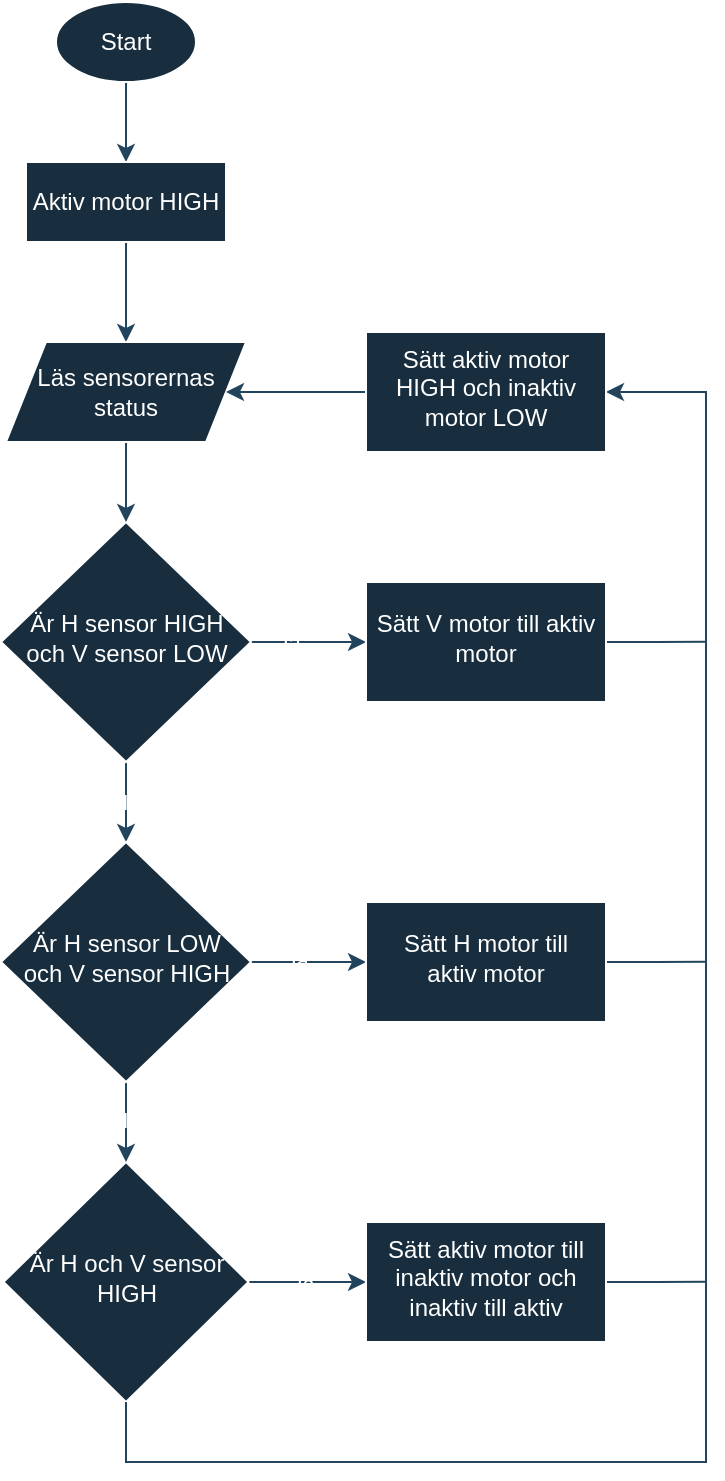 <mxfile version="24.2.0" type="github">
  <diagram id="C5RBs43oDa-KdzZeNtuy" name="Page-1">
    <mxGraphModel dx="1366" dy="766" grid="1" gridSize="10" guides="1" tooltips="1" connect="1" arrows="1" fold="1" page="1" pageScale="1" pageWidth="827" pageHeight="1169" math="0" shadow="0">
      <root>
        <mxCell id="WIyWlLk6GJQsqaUBKTNV-0" />
        <mxCell id="WIyWlLk6GJQsqaUBKTNV-1" parent="WIyWlLk6GJQsqaUBKTNV-0" />
        <mxCell id="O5mPSuRe16jmmdqVMXvW-7" style="edgeStyle=orthogonalEdgeStyle;rounded=0;orthogonalLoop=1;jettySize=auto;html=1;exitX=0.5;exitY=1;exitDx=0;exitDy=0;entryX=0.5;entryY=0;entryDx=0;entryDy=0;labelBackgroundColor=none;strokeColor=#23445D;fontColor=default;" edge="1" parent="WIyWlLk6GJQsqaUBKTNV-1" source="WIyWlLk6GJQsqaUBKTNV-6" target="O5mPSuRe16jmmdqVMXvW-6">
          <mxGeometry relative="1" as="geometry" />
        </mxCell>
        <mxCell id="O5mPSuRe16jmmdqVMXvW-8" value="Nej" style="edgeLabel;html=1;align=center;verticalAlign=middle;resizable=0;points=[];labelBackgroundColor=none;fontColor=#FFFFFF;" vertex="1" connectable="0" parent="O5mPSuRe16jmmdqVMXvW-7">
          <mxGeometry x="-0.03" y="1" relative="1" as="geometry">
            <mxPoint as="offset" />
          </mxGeometry>
        </mxCell>
        <mxCell id="O5mPSuRe16jmmdqVMXvW-11" value="" style="edgeStyle=orthogonalEdgeStyle;rounded=0;orthogonalLoop=1;jettySize=auto;html=1;labelBackgroundColor=none;strokeColor=#23445D;fontColor=default;" edge="1" parent="WIyWlLk6GJQsqaUBKTNV-1" source="WIyWlLk6GJQsqaUBKTNV-6" target="O5mPSuRe16jmmdqVMXvW-10">
          <mxGeometry relative="1" as="geometry" />
        </mxCell>
        <mxCell id="O5mPSuRe16jmmdqVMXvW-15" value="Ja" style="edgeLabel;html=1;align=center;verticalAlign=middle;resizable=0;points=[];labelBackgroundColor=none;fontColor=#FFFFFF;" vertex="1" connectable="0" parent="O5mPSuRe16jmmdqVMXvW-11">
          <mxGeometry x="-0.37" relative="1" as="geometry">
            <mxPoint as="offset" />
          </mxGeometry>
        </mxCell>
        <mxCell id="WIyWlLk6GJQsqaUBKTNV-6" value="Är H sensor HIGH&lt;div&gt;och V sensor LOW&lt;/div&gt;" style="rhombus;whiteSpace=wrap;html=1;shadow=0;fontFamily=Helvetica;fontSize=12;align=center;strokeWidth=1;spacing=6;spacingTop=-4;labelBackgroundColor=none;fillColor=#182E3E;strokeColor=#FFFFFF;fontColor=#FFFFFF;" parent="WIyWlLk6GJQsqaUBKTNV-1" vertex="1">
          <mxGeometry x="327.5" y="340" width="125" height="120" as="geometry" />
        </mxCell>
        <mxCell id="O5mPSuRe16jmmdqVMXvW-24" style="edgeStyle=orthogonalEdgeStyle;rounded=0;orthogonalLoop=1;jettySize=auto;html=1;exitX=1;exitY=0.5;exitDx=0;exitDy=0;entryX=0;entryY=0.5;entryDx=0;entryDy=0;labelBackgroundColor=none;strokeColor=#23445D;fontColor=default;" edge="1" parent="WIyWlLk6GJQsqaUBKTNV-1" source="WIyWlLk6GJQsqaUBKTNV-10" target="O5mPSuRe16jmmdqVMXvW-23">
          <mxGeometry relative="1" as="geometry" />
        </mxCell>
        <mxCell id="O5mPSuRe16jmmdqVMXvW-29" value="Ja" style="edgeLabel;html=1;align=center;verticalAlign=middle;resizable=0;points=[];labelBackgroundColor=none;fontColor=#FFFFFF;" vertex="1" connectable="0" parent="O5mPSuRe16jmmdqVMXvW-24">
          <mxGeometry x="-0.112" y="-1" relative="1" as="geometry">
            <mxPoint as="offset" />
          </mxGeometry>
        </mxCell>
        <mxCell id="WIyWlLk6GJQsqaUBKTNV-10" value="Är H och V sensor HIGH" style="rhombus;whiteSpace=wrap;html=1;shadow=0;fontFamily=Helvetica;fontSize=12;align=center;strokeWidth=1;spacing=6;spacingTop=-4;labelBackgroundColor=none;fillColor=#182E3E;strokeColor=#FFFFFF;fontColor=#FFFFFF;" parent="WIyWlLk6GJQsqaUBKTNV-1" vertex="1">
          <mxGeometry x="328.75" y="660" width="122.5" height="120" as="geometry" />
        </mxCell>
        <mxCell id="O5mPSuRe16jmmdqVMXvW-4" style="edgeStyle=orthogonalEdgeStyle;rounded=0;orthogonalLoop=1;jettySize=auto;html=1;exitX=0.5;exitY=1;exitDx=0;exitDy=0;entryX=0.5;entryY=0;entryDx=0;entryDy=0;labelBackgroundColor=none;strokeColor=#23445D;fontColor=default;" edge="1" parent="WIyWlLk6GJQsqaUBKTNV-1" source="O5mPSuRe16jmmdqVMXvW-0" target="O5mPSuRe16jmmdqVMXvW-3">
          <mxGeometry relative="1" as="geometry" />
        </mxCell>
        <mxCell id="O5mPSuRe16jmmdqVMXvW-0" value="Start" style="ellipse;whiteSpace=wrap;html=1;labelBackgroundColor=none;fillColor=#182E3E;strokeColor=#FFFFFF;fontColor=#FFFFFF;" vertex="1" parent="WIyWlLk6GJQsqaUBKTNV-1">
          <mxGeometry x="355" y="80" width="70" height="40" as="geometry" />
        </mxCell>
        <mxCell id="O5mPSuRe16jmmdqVMXvW-13" style="edgeStyle=orthogonalEdgeStyle;rounded=0;orthogonalLoop=1;jettySize=auto;html=1;exitX=0.5;exitY=1;exitDx=0;exitDy=0;entryX=0.5;entryY=0;entryDx=0;entryDy=0;labelBackgroundColor=none;strokeColor=#23445D;fontColor=default;" edge="1" parent="WIyWlLk6GJQsqaUBKTNV-1" source="O5mPSuRe16jmmdqVMXvW-3" target="O5mPSuRe16jmmdqVMXvW-12">
          <mxGeometry relative="1" as="geometry" />
        </mxCell>
        <mxCell id="O5mPSuRe16jmmdqVMXvW-3" value="Aktiv motor HIGH" style="whiteSpace=wrap;html=1;labelBackgroundColor=none;fillColor=#182E3E;strokeColor=#FFFFFF;fontColor=#FFFFFF;" vertex="1" parent="WIyWlLk6GJQsqaUBKTNV-1">
          <mxGeometry x="340" y="160" width="100" height="40" as="geometry" />
        </mxCell>
        <mxCell id="O5mPSuRe16jmmdqVMXvW-19" style="edgeStyle=orthogonalEdgeStyle;rounded=0;orthogonalLoop=1;jettySize=auto;html=1;exitX=1;exitY=0.5;exitDx=0;exitDy=0;entryX=0;entryY=0.5;entryDx=0;entryDy=0;labelBackgroundColor=none;strokeColor=#23445D;fontColor=default;" edge="1" parent="WIyWlLk6GJQsqaUBKTNV-1" source="O5mPSuRe16jmmdqVMXvW-6" target="O5mPSuRe16jmmdqVMXvW-18">
          <mxGeometry relative="1" as="geometry" />
        </mxCell>
        <mxCell id="O5mPSuRe16jmmdqVMXvW-28" value="Ja" style="edgeLabel;html=1;align=center;verticalAlign=middle;resizable=0;points=[];labelBackgroundColor=none;fontColor=#FFFFFF;" vertex="1" connectable="0" parent="O5mPSuRe16jmmdqVMXvW-19">
          <mxGeometry x="-0.229" y="1" relative="1" as="geometry">
            <mxPoint as="offset" />
          </mxGeometry>
        </mxCell>
        <mxCell id="O5mPSuRe16jmmdqVMXvW-21" style="edgeStyle=orthogonalEdgeStyle;rounded=0;orthogonalLoop=1;jettySize=auto;html=1;exitX=0.5;exitY=1;exitDx=0;exitDy=0;entryX=0.5;entryY=0;entryDx=0;entryDy=0;labelBackgroundColor=none;strokeColor=#23445D;fontColor=default;" edge="1" parent="WIyWlLk6GJQsqaUBKTNV-1" source="O5mPSuRe16jmmdqVMXvW-6" target="WIyWlLk6GJQsqaUBKTNV-10">
          <mxGeometry relative="1" as="geometry" />
        </mxCell>
        <mxCell id="O5mPSuRe16jmmdqVMXvW-22" value="Nej" style="edgeLabel;html=1;align=center;verticalAlign=middle;resizable=0;points=[];labelBackgroundColor=none;fontColor=#FFFFFF;" vertex="1" connectable="0" parent="O5mPSuRe16jmmdqVMXvW-21">
          <mxGeometry x="-0.07" y="1" relative="1" as="geometry">
            <mxPoint as="offset" />
          </mxGeometry>
        </mxCell>
        <mxCell id="O5mPSuRe16jmmdqVMXvW-6" value="Är H sensor LOW&lt;div&gt;och V sensor HIGH&lt;/div&gt;" style="rhombus;whiteSpace=wrap;html=1;shadow=0;fontFamily=Helvetica;fontSize=12;align=center;strokeWidth=1;spacing=6;spacingTop=-4;labelBackgroundColor=none;fillColor=#182E3E;strokeColor=#FFFFFF;fontColor=#FFFFFF;" vertex="1" parent="WIyWlLk6GJQsqaUBKTNV-1">
          <mxGeometry x="327.5" y="500" width="125" height="120" as="geometry" />
        </mxCell>
        <mxCell id="O5mPSuRe16jmmdqVMXvW-33" style="edgeStyle=orthogonalEdgeStyle;rounded=0;orthogonalLoop=1;jettySize=auto;html=1;exitX=1;exitY=0.5;exitDx=0;exitDy=0;endArrow=none;endFill=0;labelBackgroundColor=none;strokeColor=#23445D;fontColor=default;" edge="1" parent="WIyWlLk6GJQsqaUBKTNV-1" source="O5mPSuRe16jmmdqVMXvW-10">
          <mxGeometry relative="1" as="geometry">
            <mxPoint x="680" y="399.846" as="targetPoint" />
          </mxGeometry>
        </mxCell>
        <mxCell id="O5mPSuRe16jmmdqVMXvW-10" value="Sätt V motor till aktiv motor" style="whiteSpace=wrap;html=1;shadow=0;strokeWidth=1;spacing=6;spacingTop=-4;labelBackgroundColor=none;fillColor=#182E3E;strokeColor=#FFFFFF;fontColor=#FFFFFF;" vertex="1" parent="WIyWlLk6GJQsqaUBKTNV-1">
          <mxGeometry x="510" y="370" width="120" height="60" as="geometry" />
        </mxCell>
        <mxCell id="O5mPSuRe16jmmdqVMXvW-14" style="edgeStyle=orthogonalEdgeStyle;rounded=0;orthogonalLoop=1;jettySize=auto;html=1;exitX=0.5;exitY=1;exitDx=0;exitDy=0;entryX=0.5;entryY=0;entryDx=0;entryDy=0;labelBackgroundColor=none;strokeColor=#23445D;fontColor=default;" edge="1" parent="WIyWlLk6GJQsqaUBKTNV-1" source="O5mPSuRe16jmmdqVMXvW-12" target="WIyWlLk6GJQsqaUBKTNV-6">
          <mxGeometry relative="1" as="geometry" />
        </mxCell>
        <mxCell id="O5mPSuRe16jmmdqVMXvW-12" value="Läs sensorernas status" style="shape=parallelogram;perimeter=parallelogramPerimeter;whiteSpace=wrap;html=1;fixedSize=1;labelBackgroundColor=none;fillColor=#182E3E;strokeColor=#FFFFFF;fontColor=#FFFFFF;" vertex="1" parent="WIyWlLk6GJQsqaUBKTNV-1">
          <mxGeometry x="330" y="250" width="120" height="50" as="geometry" />
        </mxCell>
        <mxCell id="O5mPSuRe16jmmdqVMXvW-32" style="edgeStyle=orthogonalEdgeStyle;rounded=0;orthogonalLoop=1;jettySize=auto;html=1;exitX=1;exitY=0.5;exitDx=0;exitDy=0;endArrow=none;endFill=0;labelBackgroundColor=none;strokeColor=#23445D;fontColor=default;" edge="1" parent="WIyWlLk6GJQsqaUBKTNV-1" source="O5mPSuRe16jmmdqVMXvW-18">
          <mxGeometry relative="1" as="geometry">
            <mxPoint x="680" y="559.846" as="targetPoint" />
          </mxGeometry>
        </mxCell>
        <mxCell id="O5mPSuRe16jmmdqVMXvW-18" value="Sätt H motor till aktiv motor" style="whiteSpace=wrap;html=1;shadow=0;strokeWidth=1;spacing=6;spacingTop=-4;labelBackgroundColor=none;fillColor=#182E3E;strokeColor=#FFFFFF;fontColor=#FFFFFF;" vertex="1" parent="WIyWlLk6GJQsqaUBKTNV-1">
          <mxGeometry x="510" y="530" width="120" height="60" as="geometry" />
        </mxCell>
        <mxCell id="O5mPSuRe16jmmdqVMXvW-34" style="edgeStyle=orthogonalEdgeStyle;rounded=0;orthogonalLoop=1;jettySize=auto;html=1;exitX=1;exitY=0.5;exitDx=0;exitDy=0;endArrow=none;endFill=0;labelBackgroundColor=none;strokeColor=#23445D;fontColor=default;" edge="1" parent="WIyWlLk6GJQsqaUBKTNV-1" source="O5mPSuRe16jmmdqVMXvW-23">
          <mxGeometry relative="1" as="geometry">
            <mxPoint x="680" y="719.846" as="targetPoint" />
          </mxGeometry>
        </mxCell>
        <mxCell id="O5mPSuRe16jmmdqVMXvW-23" value="Sätt aktiv motor till inaktiv motor och inaktiv till aktiv" style="whiteSpace=wrap;html=1;shadow=0;strokeWidth=1;spacing=6;spacingTop=-4;labelBackgroundColor=none;fillColor=#182E3E;strokeColor=#FFFFFF;fontColor=#FFFFFF;" vertex="1" parent="WIyWlLk6GJQsqaUBKTNV-1">
          <mxGeometry x="510" y="690" width="120" height="60" as="geometry" />
        </mxCell>
        <mxCell id="O5mPSuRe16jmmdqVMXvW-38" value="" style="edgeStyle=orthogonalEdgeStyle;rounded=0;orthogonalLoop=1;jettySize=auto;html=1;exitX=0.5;exitY=1;exitDx=0;exitDy=0;entryX=1;entryY=0.5;entryDx=0;entryDy=0;labelBackgroundColor=none;strokeColor=#23445D;fontColor=default;" edge="1" parent="WIyWlLk6GJQsqaUBKTNV-1" source="WIyWlLk6GJQsqaUBKTNV-10" target="O5mPSuRe16jmmdqVMXvW-37">
          <mxGeometry relative="1" as="geometry">
            <mxPoint x="390" y="780" as="sourcePoint" />
            <mxPoint x="700" y="220" as="targetPoint" />
            <Array as="points">
              <mxPoint x="390" y="810" />
              <mxPoint x="680" y="810" />
              <mxPoint x="680" y="275" />
            </Array>
          </mxGeometry>
        </mxCell>
        <mxCell id="O5mPSuRe16jmmdqVMXvW-39" value="Nej" style="edgeLabel;html=1;align=center;verticalAlign=middle;resizable=0;points=[];labelBackgroundColor=none;fontColor=#FFFFFF;" vertex="1" connectable="0" parent="O5mPSuRe16jmmdqVMXvW-38">
          <mxGeometry x="-0.958" y="1" relative="1" as="geometry">
            <mxPoint x="-1" y="-13" as="offset" />
          </mxGeometry>
        </mxCell>
        <mxCell id="O5mPSuRe16jmmdqVMXvW-40" style="edgeStyle=orthogonalEdgeStyle;rounded=0;orthogonalLoop=1;jettySize=auto;html=1;exitX=0;exitY=0.5;exitDx=0;exitDy=0;entryX=1;entryY=0.5;entryDx=0;entryDy=0;labelBackgroundColor=none;strokeColor=#23445D;fontColor=default;" edge="1" parent="WIyWlLk6GJQsqaUBKTNV-1" source="O5mPSuRe16jmmdqVMXvW-37" target="O5mPSuRe16jmmdqVMXvW-12">
          <mxGeometry relative="1" as="geometry" />
        </mxCell>
        <mxCell id="O5mPSuRe16jmmdqVMXvW-37" value="Sätt aktiv motor HIGH och inaktiv motor LOW" style="whiteSpace=wrap;html=1;shadow=0;strokeWidth=1;spacing=6;spacingTop=-4;labelBackgroundColor=none;fillColor=#182E3E;strokeColor=#FFFFFF;fontColor=#FFFFFF;" vertex="1" parent="WIyWlLk6GJQsqaUBKTNV-1">
          <mxGeometry x="510" y="245" width="120" height="60" as="geometry" />
        </mxCell>
      </root>
    </mxGraphModel>
  </diagram>
</mxfile>
